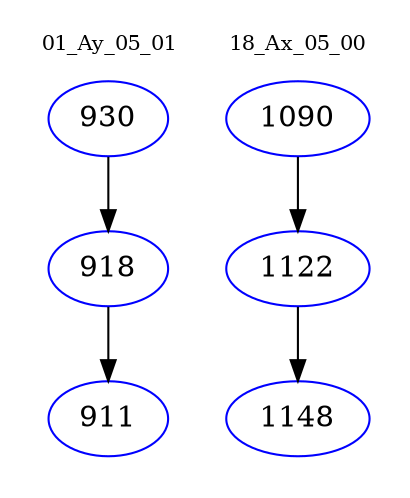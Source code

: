 digraph{
subgraph cluster_0 {
color = white
label = "01_Ay_05_01";
fontsize=10;
T0_930 [label="930", color="blue"]
T0_930 -> T0_918 [color="black"]
T0_918 [label="918", color="blue"]
T0_918 -> T0_911 [color="black"]
T0_911 [label="911", color="blue"]
}
subgraph cluster_1 {
color = white
label = "18_Ax_05_00";
fontsize=10;
T1_1090 [label="1090", color="blue"]
T1_1090 -> T1_1122 [color="black"]
T1_1122 [label="1122", color="blue"]
T1_1122 -> T1_1148 [color="black"]
T1_1148 [label="1148", color="blue"]
}
}
